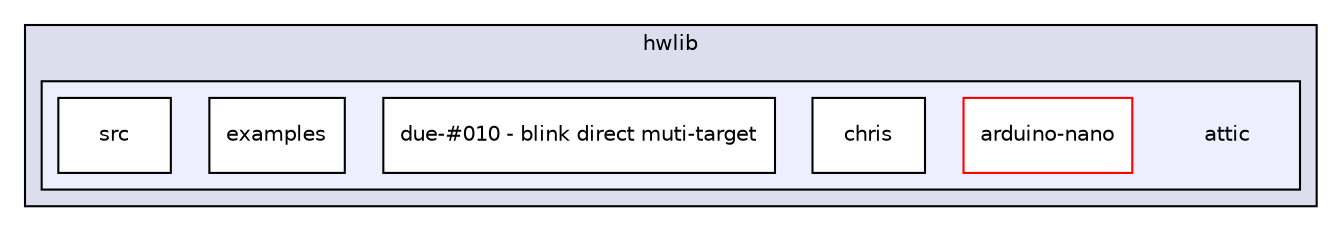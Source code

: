 digraph "code/hwlib/attic" {
  compound=true
  node [ fontsize="10", fontname="Helvetica"];
  edge [ labelfontsize="10", labelfontname="Helvetica"];
  subgraph clusterdir_8c7ab17f9992e40c8375e1e07a9ca95c {
    graph [ bgcolor="#ddddee", pencolor="black", label="hwlib" fontname="Helvetica", fontsize="10", URL="dir_8c7ab17f9992e40c8375e1e07a9ca95c.html"]
  subgraph clusterdir_1957e4ab0b975bc843d0f74edbbe5295 {
    graph [ bgcolor="#eeeeff", pencolor="black", label="" URL="dir_1957e4ab0b975bc843d0f74edbbe5295.html"];
    dir_1957e4ab0b975bc843d0f74edbbe5295 [shape=plaintext label="attic"];
    dir_ec6335dde9460b516b7b933c6cbbe8d0 [shape=box label="arduino-nano" color="red" fillcolor="white" style="filled" URL="dir_ec6335dde9460b516b7b933c6cbbe8d0.html"];
    dir_e3e1e1ad8e6faea0eb2e3979ca623c58 [shape=box label="chris" color="black" fillcolor="white" style="filled" URL="dir_e3e1e1ad8e6faea0eb2e3979ca623c58.html"];
    dir_ccc87402ab7cb8089d5d597f4f03ecfb [shape=box label="due-#010 - blink direct muti-target" color="black" fillcolor="white" style="filled" URL="dir_ccc87402ab7cb8089d5d597f4f03ecfb.html"];
    dir_8475d7139b2ce2622e273a215a95ce08 [shape=box label="examples" color="black" fillcolor="white" style="filled" URL="dir_8475d7139b2ce2622e273a215a95ce08.html"];
    dir_f0e1a63120d63b2e9e9c67a0e0e501ce [shape=box label="src" color="black" fillcolor="white" style="filled" URL="dir_f0e1a63120d63b2e9e9c67a0e0e501ce.html"];
  }
  }
}
